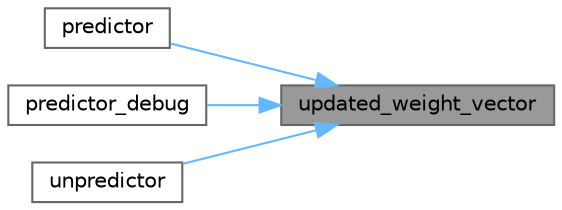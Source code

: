digraph "updated_weight_vector"
{
 // LATEX_PDF_SIZE
  bgcolor="transparent";
  edge [fontname=Helvetica,fontsize=10,labelfontname=Helvetica,labelfontsize=10];
  node [fontname=Helvetica,fontsize=10,shape=box,height=0.2,width=0.4];
  rankdir="RL";
  Node1 [id="Node000001",label="updated_weight_vector",height=0.2,width=0.4,color="gray40", fillcolor="grey60", style="filled", fontcolor="black",tooltip=" "];
  Node1 -> Node2 [id="edge1_Node000001_Node000002",dir="back",color="steelblue1",style="solid",tooltip=" "];
  Node2 [id="Node000002",label="predictor",height=0.2,width=0.4,color="grey40", fillcolor="white", style="filled",URL="$d3/dc9/a00355.html#a11e878c5de785af8c9c14a5a86a0354d",tooltip=" "];
  Node1 -> Node3 [id="edge2_Node000001_Node000003",dir="back",color="steelblue1",style="solid",tooltip=" "];
  Node3 [id="Node000003",label="predictor_debug",height=0.2,width=0.4,color="grey40", fillcolor="white", style="filled",URL="$d3/dc9/a00355.html#ae875711385174553f6db26923ce85874",tooltip=" "];
  Node1 -> Node4 [id="edge3_Node000001_Node000004",dir="back",color="steelblue1",style="solid",tooltip=" "];
  Node4 [id="Node000004",label="unpredictor",height=0.2,width=0.4,color="grey40", fillcolor="white", style="filled",URL="$d3/dc9/a00355.html#a6ac9172b17fab1182e21fbc228069437",tooltip=" "];
}
